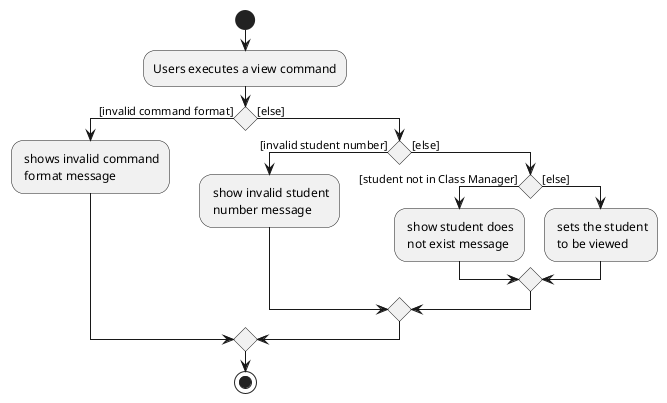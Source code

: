 @startuml
start
:Users executes a view command;

if () then ([invalid command format])
    : shows invalid command\n format message;
else ([else])
    if () then ([invalid student number])
        : show invalid student\n number message;
    else ([else])
        if () then ([student not in Class Manager])
            : show student does\n not exist message;
        else ([else])
            : sets the student\n to be viewed;
        endif
    endif
endif
stop
@enduml
